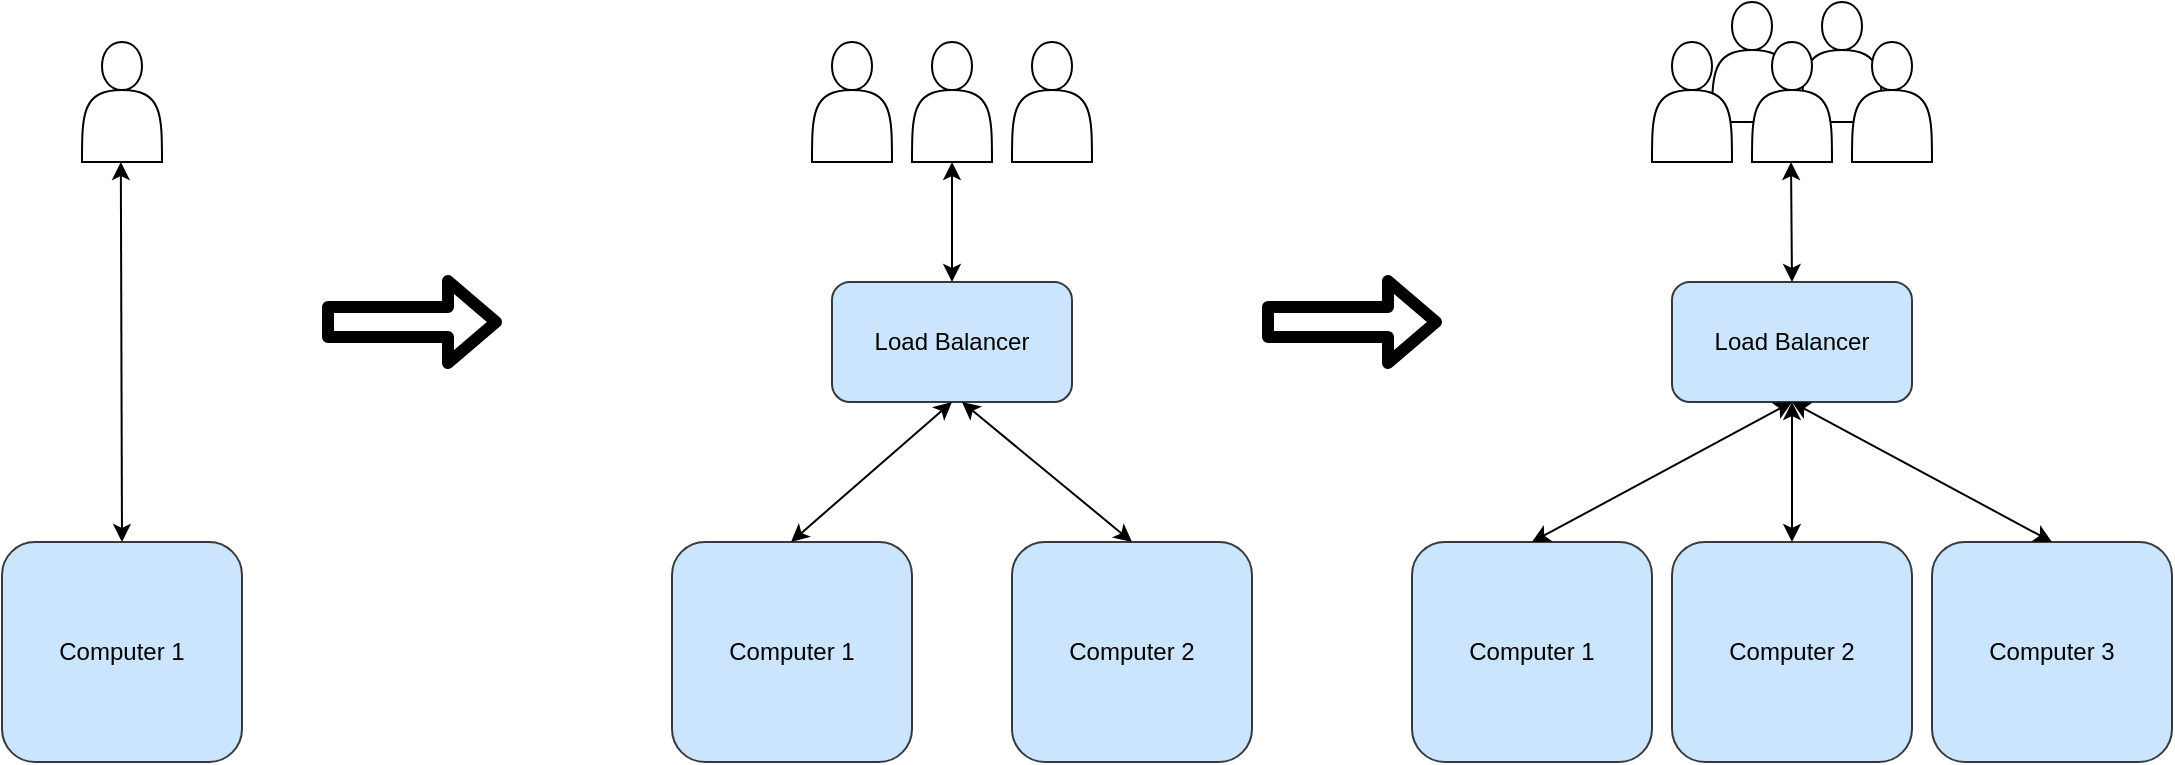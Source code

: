 <mxfile>
    <diagram id="V__Zdr-w0wKele91SJ7a" name="Page-1">
        <mxGraphModel dx="921" dy="835" grid="1" gridSize="10" guides="1" tooltips="1" connect="1" arrows="1" fold="1" page="1" pageScale="1" pageWidth="850" pageHeight="1100" math="0" shadow="0">
            <root>
                <mxCell id="0"/>
                <mxCell id="1" parent="0"/>
                <mxCell id="2" value="&lt;font color=&quot;#000000&quot;&gt;Load Balancer&lt;/font&gt;" style="rounded=1;whiteSpace=wrap;html=1;fillColor=#cce5ff;strokeColor=#36393d;" parent="1" vertex="1">
                    <mxGeometry x="505" y="220" width="120" height="60" as="geometry"/>
                </mxCell>
                <mxCell id="5" value="" style="shape=actor;whiteSpace=wrap;html=1;" parent="1" vertex="1">
                    <mxGeometry x="495" y="100" width="40" height="60" as="geometry"/>
                </mxCell>
                <mxCell id="6" value="" style="shape=actor;whiteSpace=wrap;html=1;" parent="1" vertex="1">
                    <mxGeometry x="545" y="100" width="40" height="60" as="geometry"/>
                </mxCell>
                <mxCell id="7" value="" style="shape=actor;whiteSpace=wrap;html=1;" parent="1" vertex="1">
                    <mxGeometry x="595" y="100" width="40" height="60" as="geometry"/>
                </mxCell>
                <mxCell id="14" value="Computer 1" style="rounded=1;whiteSpace=wrap;html=1;fillColor=#cce5ff;strokeColor=#36393d;fontColor=#000000;" parent="1" vertex="1">
                    <mxGeometry x="425" y="350" width="120" height="110" as="geometry"/>
                </mxCell>
                <mxCell id="15" value="Computer 2" style="rounded=1;whiteSpace=wrap;html=1;fillColor=#cce5ff;strokeColor=#36393d;fontColor=#000000;" parent="1" vertex="1">
                    <mxGeometry x="595" y="350" width="120" height="110" as="geometry"/>
                </mxCell>
                <mxCell id="16" value="" style="endArrow=classic;startArrow=classic;html=1;fontColor=#000000;entryX=0.5;entryY=1;entryDx=0;entryDy=0;strokeColor=#000000;" parent="1" target="6" edge="1">
                    <mxGeometry width="50" height="50" relative="1" as="geometry">
                        <mxPoint x="565" y="220" as="sourcePoint"/>
                        <mxPoint x="590" y="170" as="targetPoint"/>
                    </mxGeometry>
                </mxCell>
                <mxCell id="17" value="" style="endArrow=classic;startArrow=classic;html=1;fontColor=#000000;entryX=0.5;entryY=1;entryDx=0;entryDy=0;strokeColor=#000000;" parent="1" target="2" edge="1">
                    <mxGeometry width="50" height="50" relative="1" as="geometry">
                        <mxPoint x="484.5" y="350" as="sourcePoint"/>
                        <mxPoint x="484.5" y="290" as="targetPoint"/>
                    </mxGeometry>
                </mxCell>
                <mxCell id="18" value="" style="endArrow=classic;startArrow=classic;html=1;fontColor=#000000;strokeColor=#000000;exitX=0.5;exitY=0;exitDx=0;exitDy=0;" parent="1" source="15" edge="1">
                    <mxGeometry width="50" height="50" relative="1" as="geometry">
                        <mxPoint x="494.5" y="360" as="sourcePoint"/>
                        <mxPoint x="570" y="280" as="targetPoint"/>
                    </mxGeometry>
                </mxCell>
                <mxCell id="19" value="" style="shape=actor;whiteSpace=wrap;html=1;" parent="1" vertex="1">
                    <mxGeometry x="945" y="80" width="40" height="60" as="geometry"/>
                </mxCell>
                <mxCell id="20" value="" style="shape=actor;whiteSpace=wrap;html=1;" parent="1" vertex="1">
                    <mxGeometry x="990" y="80" width="40" height="60" as="geometry"/>
                </mxCell>
                <mxCell id="21" value="" style="shape=actor;whiteSpace=wrap;html=1;" parent="1" vertex="1">
                    <mxGeometry x="915" y="100" width="40" height="60" as="geometry"/>
                </mxCell>
                <mxCell id="22" value="" style="shape=actor;whiteSpace=wrap;html=1;" parent="1" vertex="1">
                    <mxGeometry x="965" y="100" width="40" height="60" as="geometry"/>
                </mxCell>
                <mxCell id="23" value="" style="shape=actor;whiteSpace=wrap;html=1;" parent="1" vertex="1">
                    <mxGeometry x="1015" y="100" width="40" height="60" as="geometry"/>
                </mxCell>
                <mxCell id="26" value="&lt;font color=&quot;#000000&quot;&gt;Load Balancer&lt;/font&gt;" style="rounded=1;whiteSpace=wrap;html=1;fillColor=#cce5ff;strokeColor=#36393d;" parent="1" vertex="1">
                    <mxGeometry x="925" y="220" width="120" height="60" as="geometry"/>
                </mxCell>
                <mxCell id="27" value="Computer 1" style="rounded=1;whiteSpace=wrap;html=1;fillColor=#cce5ff;strokeColor=#36393d;fontColor=#000000;" parent="1" vertex="1">
                    <mxGeometry x="795" y="350" width="120" height="110" as="geometry"/>
                </mxCell>
                <mxCell id="28" value="Computer 2" style="rounded=1;whiteSpace=wrap;html=1;fillColor=#cce5ff;strokeColor=#36393d;fontColor=#000000;" parent="1" vertex="1">
                    <mxGeometry x="925" y="350" width="120" height="110" as="geometry"/>
                </mxCell>
                <mxCell id="29" value="" style="endArrow=classic;startArrow=classic;html=1;fontColor=#000000;entryX=0.5;entryY=1;entryDx=0;entryDy=0;strokeColor=#000000;exitX=0.5;exitY=0;exitDx=0;exitDy=0;" parent="1" source="27" target="26" edge="1">
                    <mxGeometry width="50" height="50" relative="1" as="geometry">
                        <mxPoint x="904.5" y="350" as="sourcePoint"/>
                        <mxPoint x="904.5" y="290" as="targetPoint"/>
                    </mxGeometry>
                </mxCell>
                <mxCell id="30" value="" style="endArrow=classic;startArrow=classic;html=1;fontColor=#000000;strokeColor=#000000;exitX=0.5;exitY=0;exitDx=0;exitDy=0;" parent="1" source="28" edge="1">
                    <mxGeometry width="50" height="50" relative="1" as="geometry">
                        <mxPoint x="1075" y="350" as="sourcePoint"/>
                        <mxPoint x="985" y="280" as="targetPoint"/>
                    </mxGeometry>
                </mxCell>
                <mxCell id="31" value="" style="endArrow=classic;startArrow=classic;html=1;fontColor=#000000;entryX=0.5;entryY=1;entryDx=0;entryDy=0;strokeColor=#000000;exitX=0.5;exitY=0;exitDx=0;exitDy=0;" parent="1" source="26" edge="1">
                    <mxGeometry width="50" height="50" relative="1" as="geometry">
                        <mxPoint x="985" y="210" as="sourcePoint"/>
                        <mxPoint x="984.5" y="160" as="targetPoint"/>
                    </mxGeometry>
                </mxCell>
                <mxCell id="32" value="Computer 3" style="rounded=1;whiteSpace=wrap;html=1;fillColor=#cce5ff;strokeColor=#36393d;fontColor=#000000;" parent="1" vertex="1">
                    <mxGeometry x="1055" y="350" width="120" height="110" as="geometry"/>
                </mxCell>
                <mxCell id="33" value="" style="endArrow=classic;startArrow=classic;html=1;fontColor=#000000;strokeColor=#000000;exitX=0.5;exitY=0;exitDx=0;exitDy=0;" parent="1" source="32" edge="1">
                    <mxGeometry width="50" height="50" relative="1" as="geometry">
                        <mxPoint x="865" y="360.0" as="sourcePoint"/>
                        <mxPoint x="985" y="280" as="targetPoint"/>
                    </mxGeometry>
                </mxCell>
                <mxCell id="34" value="" style="shape=flexArrow;endArrow=classic;html=1;fontColor=#000000;strokeColor=#000000;strokeWidth=6;" parent="1" edge="1">
                    <mxGeometry width="50" height="50" relative="1" as="geometry">
                        <mxPoint x="720" y="240" as="sourcePoint"/>
                        <mxPoint x="810" y="240" as="targetPoint"/>
                    </mxGeometry>
                </mxCell>
                <mxCell id="35" value="Computer 1" style="rounded=1;whiteSpace=wrap;html=1;fillColor=#cce5ff;strokeColor=#36393d;fontColor=#000000;" vertex="1" parent="1">
                    <mxGeometry x="90" y="350" width="120" height="110" as="geometry"/>
                </mxCell>
                <mxCell id="36" value="" style="shape=actor;whiteSpace=wrap;html=1;" vertex="1" parent="1">
                    <mxGeometry x="130" y="100" width="40" height="60" as="geometry"/>
                </mxCell>
                <mxCell id="37" value="" style="shape=flexArrow;endArrow=classic;html=1;fontColor=#000000;strokeColor=#000000;strokeWidth=6;" edge="1" parent="1">
                    <mxGeometry width="50" height="50" relative="1" as="geometry">
                        <mxPoint x="250" y="240" as="sourcePoint"/>
                        <mxPoint x="340" y="240" as="targetPoint"/>
                    </mxGeometry>
                </mxCell>
                <mxCell id="39" value="" style="endArrow=classic;startArrow=classic;html=1;fontColor=#000000;entryX=0.5;entryY=1;entryDx=0;entryDy=0;strokeColor=#000000;exitX=0.5;exitY=0;exitDx=0;exitDy=0;" edge="1" parent="1" source="35">
                    <mxGeometry width="50" height="50" relative="1" as="geometry">
                        <mxPoint x="149.41" y="220" as="sourcePoint"/>
                        <mxPoint x="149.41" y="160" as="targetPoint"/>
                    </mxGeometry>
                </mxCell>
            </root>
        </mxGraphModel>
    </diagram>
</mxfile>